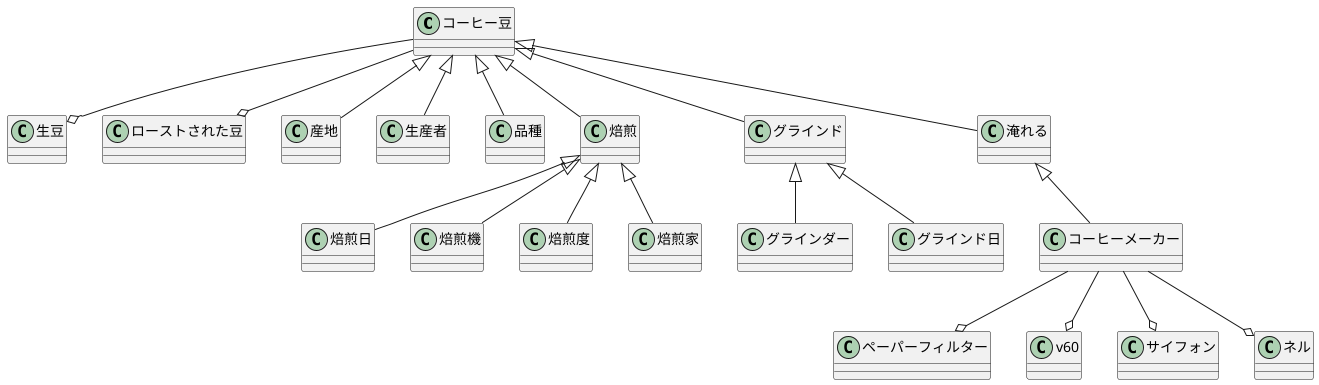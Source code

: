 @startuml
/'
集約A <|-- 集約B
汎化A --o 汎化B
関係A -- 関係B
'/
コーヒー豆 --o 生豆
コーヒー豆 --o ローストされた豆
コーヒー豆 <|-- 産地
コーヒー豆 <|-- 生産者
コーヒー豆 <|-- 品種
' 焙煎
コーヒー豆 <|-- 焙煎
焙煎 <|-- 焙煎日
焙煎 <|-- 焙煎機
焙煎 <|-- 焙煎度
焙煎 <|-- 焙煎家
' グラインド
コーヒー豆 <|-- グラインド
グラインド <|-- グラインダー
グラインド <|-- グラインド日
' 淹れる
コーヒー豆 <|-- 淹れる
淹れる <|-- コーヒーメーカー
コーヒーメーカー --o ペーパーフィルター
コーヒーメーカー --o v60
コーヒーメーカー --o サイフォン	
コーヒーメーカー --o ネル	
@enduml